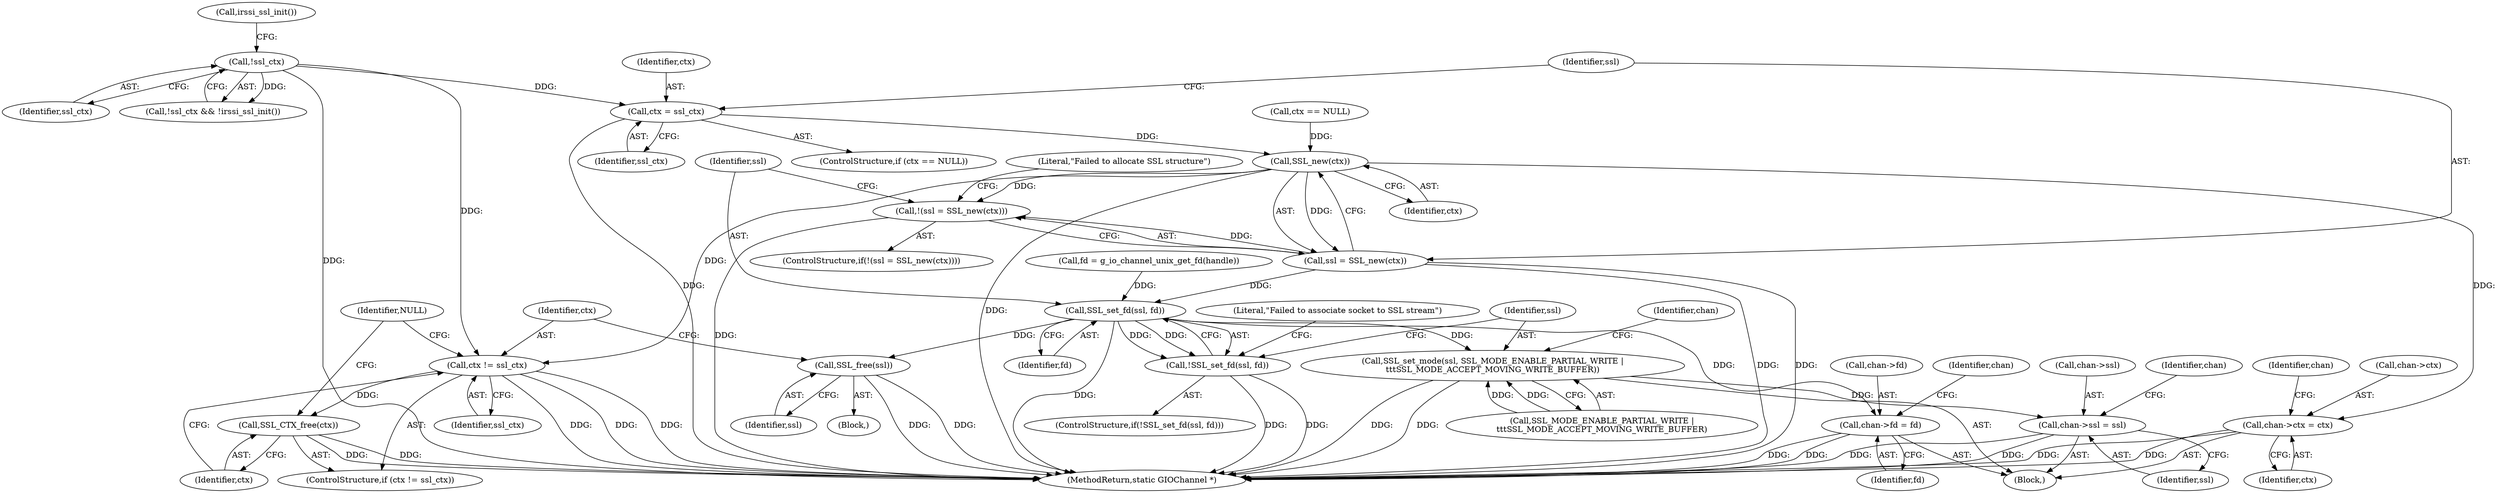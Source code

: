 digraph "0_irssi-proxy_85bbc05b21678e80423815d2ef1dfe26208491ab@pointer" {
"1000293" [label="(Call,ctx = ssl_ctx)"];
"1000124" [label="(Call,!ssl_ctx)"];
"1000300" [label="(Call,SSL_new(ctx))"];
"1000297" [label="(Call,!(ssl = SSL_new(ctx)))"];
"1000298" [label="(Call,ssl = SSL_new(ctx))"];
"1000309" [label="(Call,SSL_set_fd(ssl, fd))"];
"1000308" [label="(Call,!SSL_set_fd(ssl, fd))"];
"1000315" [label="(Call,SSL_free(ssl))"];
"1000325" [label="(Call,SSL_set_mode(ssl, SSL_MODE_ENABLE_PARTIAL_WRITE |\n\t\t\tSSL_MODE_ACCEPT_MOVING_WRITE_BUFFER))"];
"1000345" [label="(Call,chan->ssl = ssl)"];
"1000335" [label="(Call,chan->fd = fd)"];
"1000318" [label="(Call,ctx != ssl_ctx)"];
"1000321" [label="(Call,SSL_CTX_free(ctx))"];
"1000350" [label="(Call,chan->ctx = ctx)"];
"1000300" [label="(Call,SSL_new(ctx))"];
"1000301" [label="(Identifier,ctx)"];
"1000346" [label="(Call,chan->ssl)"];
"1000316" [label="(Identifier,ssl)"];
"1000311" [label="(Identifier,fd)"];
"1000345" [label="(Call,chan->ssl = ssl)"];
"1000394" [label="(MethodReturn,static GIOChannel *)"];
"1000357" [label="(Identifier,chan)"];
"1000299" [label="(Identifier,ssl)"];
"1000310" [label="(Identifier,ssl)"];
"1000296" [label="(ControlStructure,if(!(ssl = SSL_new(ctx))))"];
"1000321" [label="(Call,SSL_CTX_free(ctx))"];
"1000307" [label="(ControlStructure,if(!SSL_set_fd(ssl, fd)))"];
"1000318" [label="(Call,ctx != ssl_ctx)"];
"1000324" [label="(Identifier,NULL)"];
"1000314" [label="(Literal,\"Failed to associate socket to SSL stream\")"];
"1000293" [label="(Call,ctx = ssl_ctx)"];
"1000319" [label="(Identifier,ctx)"];
"1000322" [label="(Identifier,ctx)"];
"1000327" [label="(Call,SSL_MODE_ENABLE_PARTIAL_WRITE |\n\t\t\tSSL_MODE_ACCEPT_MOVING_WRITE_BUFFER)"];
"1000125" [label="(Identifier,ssl_ctx)"];
"1000325" [label="(Call,SSL_set_mode(ssl, SSL_MODE_ENABLE_PARTIAL_WRITE |\n\t\t\tSSL_MODE_ACCEPT_MOVING_WRITE_BUFFER))"];
"1000336" [label="(Call,chan->fd)"];
"1000108" [label="(Block,)"];
"1000354" [label="(Identifier,ctx)"];
"1000294" [label="(Identifier,ctx)"];
"1000342" [label="(Identifier,chan)"];
"1000315" [label="(Call,SSL_free(ssl))"];
"1000335" [label="(Call,chan->fd = fd)"];
"1000352" [label="(Identifier,chan)"];
"1000331" [label="(Identifier,chan)"];
"1000326" [label="(Identifier,ssl)"];
"1000339" [label="(Identifier,fd)"];
"1000289" [label="(ControlStructure,if (ctx == NULL))"];
"1000304" [label="(Literal,\"Failed to allocate SSL structure\")"];
"1000312" [label="(Block,)"];
"1000295" [label="(Identifier,ssl_ctx)"];
"1000351" [label="(Call,chan->ctx)"];
"1000308" [label="(Call,!SSL_set_fd(ssl, fd))"];
"1000123" [label="(Call,!ssl_ctx && !irssi_ssl_init())"];
"1000350" [label="(Call,chan->ctx = ctx)"];
"1000132" [label="(Call,fd = g_io_channel_unix_get_fd(handle))"];
"1000309" [label="(Call,SSL_set_fd(ssl, fd))"];
"1000127" [label="(Call,irssi_ssl_init())"];
"1000317" [label="(ControlStructure,if (ctx != ssl_ctx))"];
"1000320" [label="(Identifier,ssl_ctx)"];
"1000124" [label="(Call,!ssl_ctx)"];
"1000297" [label="(Call,!(ssl = SSL_new(ctx)))"];
"1000298" [label="(Call,ssl = SSL_new(ctx))"];
"1000290" [label="(Call,ctx == NULL)"];
"1000349" [label="(Identifier,ssl)"];
"1000293" -> "1000289"  [label="AST: "];
"1000293" -> "1000295"  [label="CFG: "];
"1000294" -> "1000293"  [label="AST: "];
"1000295" -> "1000293"  [label="AST: "];
"1000299" -> "1000293"  [label="CFG: "];
"1000293" -> "1000394"  [label="DDG: "];
"1000124" -> "1000293"  [label="DDG: "];
"1000293" -> "1000300"  [label="DDG: "];
"1000124" -> "1000123"  [label="AST: "];
"1000124" -> "1000125"  [label="CFG: "];
"1000125" -> "1000124"  [label="AST: "];
"1000127" -> "1000124"  [label="CFG: "];
"1000123" -> "1000124"  [label="CFG: "];
"1000124" -> "1000394"  [label="DDG: "];
"1000124" -> "1000123"  [label="DDG: "];
"1000124" -> "1000318"  [label="DDG: "];
"1000300" -> "1000298"  [label="AST: "];
"1000300" -> "1000301"  [label="CFG: "];
"1000301" -> "1000300"  [label="AST: "];
"1000298" -> "1000300"  [label="CFG: "];
"1000300" -> "1000394"  [label="DDG: "];
"1000300" -> "1000297"  [label="DDG: "];
"1000300" -> "1000298"  [label="DDG: "];
"1000290" -> "1000300"  [label="DDG: "];
"1000300" -> "1000318"  [label="DDG: "];
"1000300" -> "1000350"  [label="DDG: "];
"1000297" -> "1000296"  [label="AST: "];
"1000297" -> "1000298"  [label="CFG: "];
"1000298" -> "1000297"  [label="AST: "];
"1000304" -> "1000297"  [label="CFG: "];
"1000310" -> "1000297"  [label="CFG: "];
"1000297" -> "1000394"  [label="DDG: "];
"1000298" -> "1000297"  [label="DDG: "];
"1000299" -> "1000298"  [label="AST: "];
"1000298" -> "1000394"  [label="DDG: "];
"1000298" -> "1000394"  [label="DDG: "];
"1000298" -> "1000309"  [label="DDG: "];
"1000309" -> "1000308"  [label="AST: "];
"1000309" -> "1000311"  [label="CFG: "];
"1000310" -> "1000309"  [label="AST: "];
"1000311" -> "1000309"  [label="AST: "];
"1000308" -> "1000309"  [label="CFG: "];
"1000309" -> "1000394"  [label="DDG: "];
"1000309" -> "1000308"  [label="DDG: "];
"1000309" -> "1000308"  [label="DDG: "];
"1000132" -> "1000309"  [label="DDG: "];
"1000309" -> "1000315"  [label="DDG: "];
"1000309" -> "1000325"  [label="DDG: "];
"1000309" -> "1000335"  [label="DDG: "];
"1000308" -> "1000307"  [label="AST: "];
"1000314" -> "1000308"  [label="CFG: "];
"1000326" -> "1000308"  [label="CFG: "];
"1000308" -> "1000394"  [label="DDG: "];
"1000308" -> "1000394"  [label="DDG: "];
"1000315" -> "1000312"  [label="AST: "];
"1000315" -> "1000316"  [label="CFG: "];
"1000316" -> "1000315"  [label="AST: "];
"1000319" -> "1000315"  [label="CFG: "];
"1000315" -> "1000394"  [label="DDG: "];
"1000315" -> "1000394"  [label="DDG: "];
"1000325" -> "1000108"  [label="AST: "];
"1000325" -> "1000327"  [label="CFG: "];
"1000326" -> "1000325"  [label="AST: "];
"1000327" -> "1000325"  [label="AST: "];
"1000331" -> "1000325"  [label="CFG: "];
"1000325" -> "1000394"  [label="DDG: "];
"1000325" -> "1000394"  [label="DDG: "];
"1000327" -> "1000325"  [label="DDG: "];
"1000327" -> "1000325"  [label="DDG: "];
"1000325" -> "1000345"  [label="DDG: "];
"1000345" -> "1000108"  [label="AST: "];
"1000345" -> "1000349"  [label="CFG: "];
"1000346" -> "1000345"  [label="AST: "];
"1000349" -> "1000345"  [label="AST: "];
"1000352" -> "1000345"  [label="CFG: "];
"1000345" -> "1000394"  [label="DDG: "];
"1000345" -> "1000394"  [label="DDG: "];
"1000335" -> "1000108"  [label="AST: "];
"1000335" -> "1000339"  [label="CFG: "];
"1000336" -> "1000335"  [label="AST: "];
"1000339" -> "1000335"  [label="AST: "];
"1000342" -> "1000335"  [label="CFG: "];
"1000335" -> "1000394"  [label="DDG: "];
"1000335" -> "1000394"  [label="DDG: "];
"1000318" -> "1000317"  [label="AST: "];
"1000318" -> "1000320"  [label="CFG: "];
"1000319" -> "1000318"  [label="AST: "];
"1000320" -> "1000318"  [label="AST: "];
"1000322" -> "1000318"  [label="CFG: "];
"1000324" -> "1000318"  [label="CFG: "];
"1000318" -> "1000394"  [label="DDG: "];
"1000318" -> "1000394"  [label="DDG: "];
"1000318" -> "1000394"  [label="DDG: "];
"1000318" -> "1000321"  [label="DDG: "];
"1000321" -> "1000317"  [label="AST: "];
"1000321" -> "1000322"  [label="CFG: "];
"1000322" -> "1000321"  [label="AST: "];
"1000324" -> "1000321"  [label="CFG: "];
"1000321" -> "1000394"  [label="DDG: "];
"1000321" -> "1000394"  [label="DDG: "];
"1000350" -> "1000108"  [label="AST: "];
"1000350" -> "1000354"  [label="CFG: "];
"1000351" -> "1000350"  [label="AST: "];
"1000354" -> "1000350"  [label="AST: "];
"1000357" -> "1000350"  [label="CFG: "];
"1000350" -> "1000394"  [label="DDG: "];
"1000350" -> "1000394"  [label="DDG: "];
}
